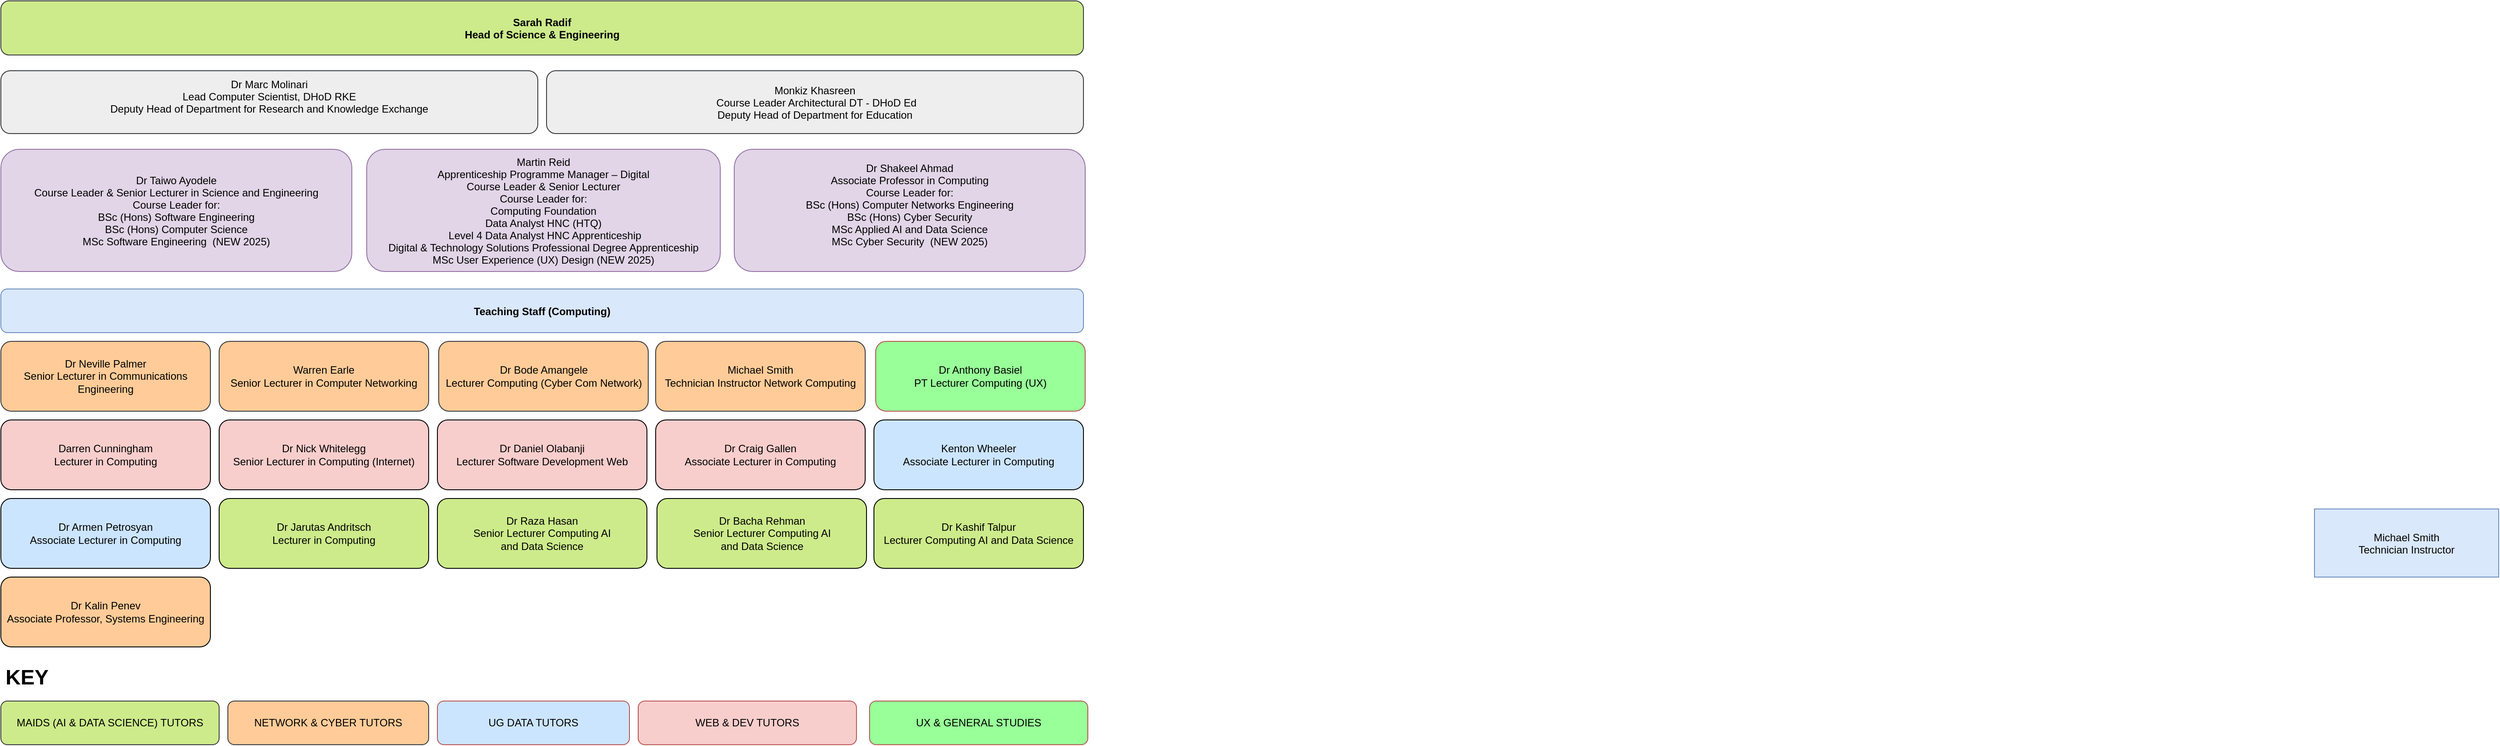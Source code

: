 <mxfile version="26.2.2">
  <diagram name="Page-1" id="CgPPLiHVFCSRpRB38rtM">
    <mxGraphModel dx="2965" dy="1007" grid="1" gridSize="10" guides="1" tooltips="1" connect="1" arrows="1" fold="1" page="1" pageScale="1" pageWidth="827" pageHeight="1169" math="0" shadow="0">
      <root>
        <mxCell id="0" />
        <mxCell id="1" parent="0" />
        <mxCell id="6vpdyIg8YPO8qq2WCj2D-1" value="Sarah Radif&#xa;Head of Science &amp; Engineering" style="fillColor=#cdeb8b;strokeColor=#36393d;rounded=1;fontStyle=1" parent="1" vertex="1">
          <mxGeometry x="640" y="90" width="1240" height="62" as="geometry" />
        </mxCell>
        <mxCell id="6vpdyIg8YPO8qq2WCj2D-2" value="Dr Marc Molinari&#xa;Lead Computer Scientist, DHoD RKE&#xa;Deputy Head of Department for Research and Knowledge Exchange&#xa;" style="fillColor=#eeeeee;strokeColor=#36393d;rounded=1;" parent="1" vertex="1">
          <mxGeometry x="640" y="170" width="615" height="72" as="geometry" />
        </mxCell>
        <mxCell id="6vpdyIg8YPO8qq2WCj2D-3" value="Martin Reid&#xa;Apprenticeship Programme Manager – Digital&#xa;Course Leader &amp; Senior Lecturer&#xa;Course Leader for:&#xa;Computing Foundation&#xa;Data Analyst HNC (HTQ)&#xa; Level 4 Data Analyst HNC Apprenticeship&#xa;Digital &amp; Technology Solutions Professional Degree Apprenticeship&#xa;MSc User Experience (UX) Design (NEW 2025)" style="fillColor=#e1d5e7;strokeColor=#9673a6;rounded=1;" parent="1" vertex="1">
          <mxGeometry x="1059" y="260" width="405" height="140" as="geometry" />
        </mxCell>
        <mxCell id="6vpdyIg8YPO8qq2WCj2D-4" value="Dr Shakeel Ahmad&#xa;Associate Professor in Computing&#xa;Course Leader for:&#xa;BSc (Hons) Computer Networks Engineering&#xa;BSc (Hons) Cyber Security&#xa;MSc Applied AI and Data Science&#xa;MSc Cyber Security  (NEW 2025)&#xa;" style="fillColor=#e1d5e7;strokeColor=#9673a6;rounded=1;" parent="1" vertex="1">
          <mxGeometry x="1480" y="260" width="402" height="140" as="geometry" />
        </mxCell>
        <mxCell id="6vpdyIg8YPO8qq2WCj2D-5" value="Dr Taiwo Ayodele&#xa;Course Leader &amp; Senior Lecturer in Science and Engineering&#xa;Course Leader for:&#xa;BSc (Hons) Software Engineering&#xa;BSc (Hons) Computer Science&#xa;MSc Software Engineering  (NEW 2025)" style="fillColor=#e1d5e7;strokeColor=#9673a6;rounded=1;" parent="1" vertex="1">
          <mxGeometry x="640" y="260" width="402" height="140" as="geometry" />
        </mxCell>
        <mxCell id="6vpdyIg8YPO8qq2WCj2D-6" value="Teaching Staff (Computing)" style="fillColor=#dae8fc;strokeColor=#6c8ebf;rounded=1;glass=0;shadow=0;fontStyle=1" parent="1" vertex="1">
          <mxGeometry x="640" y="420" width="1240" height="50" as="geometry" />
        </mxCell>
        <mxCell id="6vpdyIg8YPO8qq2WCj2D-8" value="Dr Anthony Basiel&#xa;PT Lecturer Computing (UX)" style="fillColor=#99FF99;strokeColor=#b85450;whiteSpace=wrap;rounded=1;" parent="1" vertex="1">
          <mxGeometry x="1642" y="480" width="240" height="80" as="geometry" />
        </mxCell>
        <mxCell id="6vpdyIg8YPO8qq2WCj2D-9" value="Dr Bode Amangele&#xa;Lecturer Computing (Cyber Com Network)" style="fillColor=#ffcc99;strokeColor=#36393d;whiteSpace=wrap;rounded=1;" parent="1" vertex="1">
          <mxGeometry x="1141.5" y="480" width="240" height="80" as="geometry" />
        </mxCell>
        <mxCell id="6vpdyIg8YPO8qq2WCj2D-10" value="Darren Cunningham&#xa;Lecturer in Computing" style="fillColor=#f8cecc;strokeColor=#000000;whiteSpace=wrap;rounded=1;" parent="1" vertex="1">
          <mxGeometry x="640" y="570" width="240" height="80" as="geometry" />
        </mxCell>
        <mxCell id="6vpdyIg8YPO8qq2WCj2D-11" value="Kenton Wheeler&#xa;Associate Lecturer in Computing" style="fillColor=#CCE5FF;strokeColor=#000000;whiteSpace=wrap;rounded=1;" parent="1" vertex="1">
          <mxGeometry x="1640" y="570" width="240" height="80" as="geometry" />
        </mxCell>
        <mxCell id="6vpdyIg8YPO8qq2WCj2D-12" value="Dr Neville Palmer&#xa;Senior Lecturer in Communications Engineering" style="fillColor=#ffcc99;strokeColor=#36393d;whiteSpace=wrap;rounded=1;" parent="1" vertex="1">
          <mxGeometry x="640" y="480" width="240" height="80" as="geometry" />
        </mxCell>
        <mxCell id="6vpdyIg8YPO8qq2WCj2D-13" value="Dr Nick Whitelegg&#xa;Senior Lecturer in Computing (Internet)" style="fillColor=#f8cecc;strokeColor=#000000;whiteSpace=wrap;rounded=1;" parent="1" vertex="1">
          <mxGeometry x="890" y="570" width="240" height="80" as="geometry" />
        </mxCell>
        <mxCell id="6vpdyIg8YPO8qq2WCj2D-14" value="Warren Earle&#xa;Senior Lecturer in Computer Networking" style="fillColor=#ffcc99;strokeColor=#36393d;whiteSpace=wrap;rounded=1;" parent="1" vertex="1">
          <mxGeometry x="890" y="480" width="240" height="80" as="geometry" />
        </mxCell>
        <mxCell id="6vpdyIg8YPO8qq2WCj2D-16" value="Dr Armen Petrosyan&#xa;Associate Lecturer in Computing" style="fillColor=#CCE5FF;strokeColor=#000000;whiteSpace=wrap;rounded=1;" parent="1" vertex="1">
          <mxGeometry x="640" y="660" width="240" height="80" as="geometry" />
        </mxCell>
        <mxCell id="6vpdyIg8YPO8qq2WCj2D-17" value="Dr Craig Gallen&#xa;Associate Lecturer in Computing" style="fillColor=#f8cecc;strokeColor=#000000;whiteSpace=wrap;rounded=1;" parent="1" vertex="1">
          <mxGeometry x="1390" y="570" width="240" height="80" as="geometry" />
        </mxCell>
        <mxCell id="6vpdyIg8YPO8qq2WCj2D-18" value="Michael Smith&#xa;Technician Instructor" style="fillColor=#dae8fc;strokeColor=#6c8ebf;" parent="1" vertex="1">
          <mxGeometry x="3290" y="672" width="211" height="78" as="geometry" />
        </mxCell>
        <mxCell id="xCNVd-bkEWd8C-_w3Bgj-2" value="Michael Smith&#xa;Technician Instructor Network Computing" style="fillColor=#ffcc99;strokeColor=#36393d;whiteSpace=wrap;rounded=1;" parent="1" vertex="1">
          <mxGeometry x="1390" y="480" width="240" height="80" as="geometry" />
        </mxCell>
        <mxCell id="xCNVd-bkEWd8C-_w3Bgj-3" value="Dr Raza Hasan&#xa;Senior Lecturer Computing AI &#xa;and Data Science" style="fillColor=#cdeb8b;strokeColor=#000000;whiteSpace=wrap;rounded=1;" parent="1" vertex="1">
          <mxGeometry x="1140" y="660" width="240" height="80" as="geometry" />
        </mxCell>
        <mxCell id="xCNVd-bkEWd8C-_w3Bgj-4" value="Dr Jarutas Andritsch&#xa;Lecturer in Computing" style="fillColor=#cdeb8b;strokeColor=#000000;whiteSpace=wrap;rounded=1;" parent="1" vertex="1">
          <mxGeometry x="890" y="660" width="240" height="80" as="geometry" />
        </mxCell>
        <mxCell id="xCNVd-bkEWd8C-_w3Bgj-5" value="Dr Bacha Rehman&#xa;Senior Lecturer Computing AI&#xa;and Data Science" style="fillColor=#cdeb8b;strokeColor=#000000;whiteSpace=wrap;rounded=1;" parent="1" vertex="1">
          <mxGeometry x="1391.5" y="660" width="240" height="80" as="geometry" />
        </mxCell>
        <mxCell id="xCNVd-bkEWd8C-_w3Bgj-6" value="Dr Kashif Talpur&#xa;Lecturer Computing AI and Data Science" style="fillColor=#cdeb8b;strokeColor=#000000;whiteSpace=wrap;rounded=1;" parent="1" vertex="1">
          <mxGeometry x="1640" y="660" width="240" height="80" as="geometry" />
        </mxCell>
        <mxCell id="xCNVd-bkEWd8C-_w3Bgj-7" value="Monkiz Khasreen&#xa; Course Leader Architectural DT - DHoD Ed&#xa;Deputy Head of Department for Education" style="fillColor=#eeeeee;strokeColor=#36393d;rounded=1;" parent="1" vertex="1">
          <mxGeometry x="1265" y="170" width="615" height="72" as="geometry" />
        </mxCell>
        <mxCell id="xCNVd-bkEWd8C-_w3Bgj-10" value="Dr Daniel Olabanji &#xa;Lecturer Software Development Web" style="fillColor=#f8cecc;strokeColor=#000000;whiteSpace=wrap;rounded=1;" parent="1" vertex="1">
          <mxGeometry x="1140" y="570" width="240" height="80" as="geometry" />
        </mxCell>
        <mxCell id="FJjzLMv42z9UymEX57w_-1" value="MAIDS (AI &amp; DATA SCIENCE) TUTORS" style="fillColor=#cdeb8b;strokeColor=#36393d;whiteSpace=wrap;rounded=1;" parent="1" vertex="1">
          <mxGeometry x="640" y="892" width="250" height="50" as="geometry" />
        </mxCell>
        <mxCell id="FJjzLMv42z9UymEX57w_-5" value="NETWORK &amp; CYBER TUTORS" style="fillColor=#ffcc99;strokeColor=#36393d;whiteSpace=wrap;rounded=1;" parent="1" vertex="1">
          <mxGeometry x="900" y="892" width="230" height="50" as="geometry" />
        </mxCell>
        <mxCell id="FJjzLMv42z9UymEX57w_-6" value="UG DATA TUTORS" style="fillColor=#CCE5FF;strokeColor=#b85450;whiteSpace=wrap;rounded=1;" parent="1" vertex="1">
          <mxGeometry x="1140" y="892" width="220" height="50" as="geometry" />
        </mxCell>
        <mxCell id="FJjzLMv42z9UymEX57w_-7" value="WEB &amp; DEV TUTORS" style="fillColor=#f8cecc;strokeColor=#b85450;whiteSpace=wrap;rounded=1;" parent="1" vertex="1">
          <mxGeometry x="1370" y="892" width="250" height="50" as="geometry" />
        </mxCell>
        <mxCell id="FJjzLMv42z9UymEX57w_-8" value="UX &amp; GENERAL STUDIES" style="fillColor=#99FF99;strokeColor=#b85450;whiteSpace=wrap;rounded=1;" parent="1" vertex="1">
          <mxGeometry x="1635" y="892" width="250" height="50" as="geometry" />
        </mxCell>
        <mxCell id="FJjzLMv42z9UymEX57w_-9" value="&lt;font style=&quot;font-size: 24px;&quot;&gt;&lt;b&gt;KEY&lt;/b&gt;&lt;/font&gt;" style="text;strokeColor=none;align=center;fillColor=none;html=1;verticalAlign=middle;whiteSpace=wrap;rounded=0;" parent="1" vertex="1">
          <mxGeometry x="640" y="850" width="60" height="30" as="geometry" />
        </mxCell>
        <mxCell id="38NfMUQ7Y_IEQdAAeyy5-1" value="Dr Kalin Penev&#xa;Associate Professor, Systems Engineering" style="fillColor=#FFCC99;strokeColor=#000000;whiteSpace=wrap;rounded=1;" vertex="1" parent="1">
          <mxGeometry x="640" y="750" width="240" height="80" as="geometry" />
        </mxCell>
      </root>
    </mxGraphModel>
  </diagram>
</mxfile>
